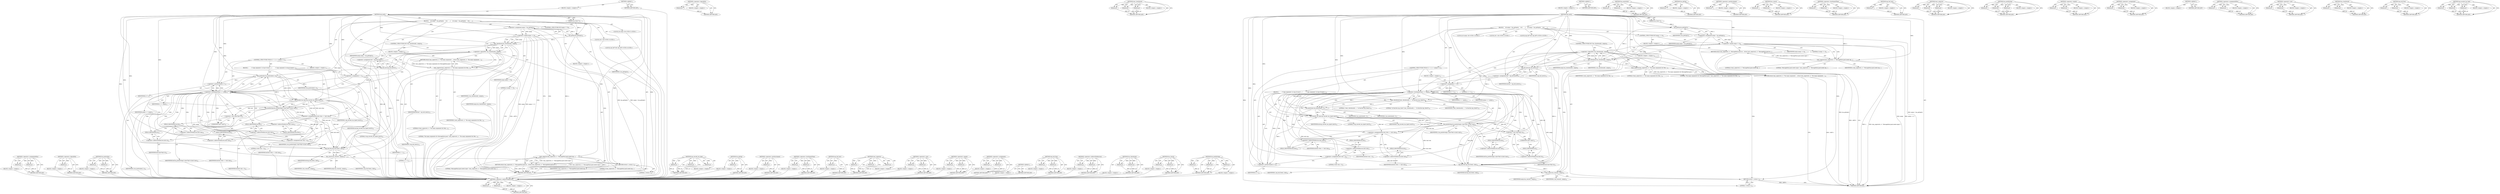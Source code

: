 digraph "mp_encode_lua_type" {
vulnerable_185 [label=<(METHOD,&lt;operator&gt;.assignmentPlus)>];
vulnerable_186 [label=<(PARAM,p1)>];
vulnerable_187 [label=<(PARAM,p2)>];
vulnerable_188 [label=<(BLOCK,&lt;empty&gt;,&lt;empty&gt;)>];
vulnerable_189 [label=<(METHOD_RETURN,ANY)>];
vulnerable_136 [label=<(METHOD,&lt;operator&gt;.logicalNot)>];
vulnerable_137 [label=<(PARAM,p1)>];
vulnerable_138 [label=<(BLOCK,&lt;empty&gt;,&lt;empty&gt;)>];
vulnerable_139 [label=<(METHOD_RETURN,ANY)>];
vulnerable_158 [label=<(METHOD,lua_pushvalue)>];
vulnerable_159 [label=<(PARAM,p1)>];
vulnerable_160 [label=<(PARAM,p2)>];
vulnerable_161 [label=<(BLOCK,&lt;empty&gt;,&lt;empty&gt;)>];
vulnerable_162 [label=<(METHOD_RETURN,ANY)>];
vulnerable_6 [label=<(METHOD,&lt;global&gt;)<SUB>1</SUB>>];
vulnerable_7 [label=<(BLOCK,&lt;empty&gt;,&lt;empty&gt;)<SUB>1</SUB>>];
vulnerable_8 [label=<(METHOD,mp_pack)<SUB>1</SUB>>];
vulnerable_9 [label=<(PARAM,lua_State *L)<SUB>1</SUB>>];
vulnerable_10 [label=<(BLOCK,{
    int nargs = lua_gettop(L);
    int i;
   ...,{
    int nargs = lua_gettop(L);
    int i;
   ...)<SUB>1</SUB>>];
vulnerable_11 [label="<(LOCAL,int nargs: int)<SUB>2</SUB>>"];
vulnerable_12 [label=<(&lt;operator&gt;.assignment,nargs = lua_gettop(L))<SUB>2</SUB>>];
vulnerable_13 [label=<(IDENTIFIER,nargs,nargs = lua_gettop(L))<SUB>2</SUB>>];
vulnerable_14 [label=<(lua_gettop,lua_gettop(L))<SUB>2</SUB>>];
vulnerable_15 [label=<(IDENTIFIER,L,lua_gettop(L))<SUB>2</SUB>>];
vulnerable_16 [label="<(LOCAL,int i: int)<SUB>3</SUB>>"];
vulnerable_17 [label="<(LOCAL,mp_buf* buf: mp_buf*)<SUB>4</SUB>>"];
vulnerable_18 [label=<(CONTROL_STRUCTURE,IF,if (nargs == 0))<SUB>6</SUB>>];
vulnerable_19 [label=<(&lt;operator&gt;.equals,nargs == 0)<SUB>6</SUB>>];
vulnerable_20 [label=<(IDENTIFIER,nargs,nargs == 0)<SUB>6</SUB>>];
vulnerable_21 [label=<(LITERAL,0,nargs == 0)<SUB>6</SUB>>];
vulnerable_22 [label=<(BLOCK,&lt;empty&gt;,&lt;empty&gt;)<SUB>7</SUB>>];
vulnerable_23 [label=<(RETURN,return luaL_argerror(L, 0, &quot;MessagePack pack ne...,return luaL_argerror(L, 0, &quot;MessagePack pack ne...)<SUB>7</SUB>>];
vulnerable_24 [label=<(luaL_argerror,luaL_argerror(L, 0, &quot;MessagePack pack needs inp...)<SUB>7</SUB>>];
vulnerable_25 [label=<(IDENTIFIER,L,luaL_argerror(L, 0, &quot;MessagePack pack needs inp...)<SUB>7</SUB>>];
vulnerable_26 [label=<(LITERAL,0,luaL_argerror(L, 0, &quot;MessagePack pack needs inp...)<SUB>7</SUB>>];
vulnerable_27 [label=<(LITERAL,&quot;MessagePack pack needs input.&quot;,luaL_argerror(L, 0, &quot;MessagePack pack needs inp...)<SUB>7</SUB>>];
vulnerable_28 [label=<(CONTROL_STRUCTURE,IF,if (!lua_checkstack(L, nargs)))<SUB>9</SUB>>];
vulnerable_29 [label=<(&lt;operator&gt;.logicalNot,!lua_checkstack(L, nargs))<SUB>9</SUB>>];
vulnerable_30 [label=<(lua_checkstack,lua_checkstack(L, nargs))<SUB>9</SUB>>];
vulnerable_31 [label=<(IDENTIFIER,L,lua_checkstack(L, nargs))<SUB>9</SUB>>];
vulnerable_32 [label=<(IDENTIFIER,nargs,lua_checkstack(L, nargs))<SUB>9</SUB>>];
vulnerable_33 [label=<(BLOCK,&lt;empty&gt;,&lt;empty&gt;)<SUB>10</SUB>>];
vulnerable_34 [label=<(RETURN,return luaL_argerror(L, 0, &quot;Too many arguments ...,return luaL_argerror(L, 0, &quot;Too many arguments ...)<SUB>10</SUB>>];
vulnerable_35 [label=<(luaL_argerror,luaL_argerror(L, 0, &quot;Too many arguments for Mes...)<SUB>10</SUB>>];
vulnerable_36 [label=<(IDENTIFIER,L,luaL_argerror(L, 0, &quot;Too many arguments for Mes...)<SUB>10</SUB>>];
vulnerable_37 [label=<(LITERAL,0,luaL_argerror(L, 0, &quot;Too many arguments for Mes...)<SUB>10</SUB>>];
vulnerable_38 [label=<(LITERAL,&quot;Too many arguments for MessagePack pack.&quot;,luaL_argerror(L, 0, &quot;Too many arguments for Mes...)<SUB>10</SUB>>];
vulnerable_39 [label=<(&lt;operator&gt;.assignment,buf = mp_buf_new(L))<SUB>12</SUB>>];
vulnerable_40 [label=<(IDENTIFIER,buf,buf = mp_buf_new(L))<SUB>12</SUB>>];
vulnerable_41 [label=<(mp_buf_new,mp_buf_new(L))<SUB>12</SUB>>];
vulnerable_42 [label=<(IDENTIFIER,L,mp_buf_new(L))<SUB>12</SUB>>];
vulnerable_43 [label=<(CONTROL_STRUCTURE,FOR,for (i = 1;i &lt;= nargs;i++))<SUB>13</SUB>>];
vulnerable_44 [label=<(BLOCK,&lt;empty&gt;,&lt;empty&gt;)<SUB>13</SUB>>];
vulnerable_45 [label=<(&lt;operator&gt;.assignment,i = 1)<SUB>13</SUB>>];
vulnerable_46 [label=<(IDENTIFIER,i,i = 1)<SUB>13</SUB>>];
vulnerable_47 [label=<(LITERAL,1,i = 1)<SUB>13</SUB>>];
vulnerable_48 [label=<(&lt;operator&gt;.lessEqualsThan,i &lt;= nargs)<SUB>13</SUB>>];
vulnerable_49 [label=<(IDENTIFIER,i,i &lt;= nargs)<SUB>13</SUB>>];
vulnerable_50 [label=<(IDENTIFIER,nargs,i &lt;= nargs)<SUB>13</SUB>>];
vulnerable_51 [label=<(&lt;operator&gt;.postIncrement,i++)<SUB>13</SUB>>];
vulnerable_52 [label=<(IDENTIFIER,i,i++)<SUB>13</SUB>>];
vulnerable_53 [label=<(BLOCK,{
         /* Copy argument i to top of stack f...,{
         /* Copy argument i to top of stack f...)<SUB>13</SUB>>];
vulnerable_54 [label=<(lua_pushvalue,lua_pushvalue(L, i))<SUB>16</SUB>>];
vulnerable_55 [label=<(IDENTIFIER,L,lua_pushvalue(L, i))<SUB>16</SUB>>];
vulnerable_56 [label=<(IDENTIFIER,i,lua_pushvalue(L, i))<SUB>16</SUB>>];
vulnerable_57 [label=<(mp_encode_lua_type,mp_encode_lua_type(L,buf,0))<SUB>18</SUB>>];
vulnerable_58 [label=<(IDENTIFIER,L,mp_encode_lua_type(L,buf,0))<SUB>18</SUB>>];
vulnerable_59 [label=<(IDENTIFIER,buf,mp_encode_lua_type(L,buf,0))<SUB>18</SUB>>];
vulnerable_60 [label=<(LITERAL,0,mp_encode_lua_type(L,buf,0))<SUB>18</SUB>>];
vulnerable_61 [label=<(lua_pushlstring,lua_pushlstring(L,(char*)buf-&gt;b,buf-&gt;len))<SUB>20</SUB>>];
vulnerable_62 [label=<(IDENTIFIER,L,lua_pushlstring(L,(char*)buf-&gt;b,buf-&gt;len))<SUB>20</SUB>>];
vulnerable_63 [label=<(&lt;operator&gt;.cast,(char*)buf-&gt;b)<SUB>20</SUB>>];
vulnerable_64 [label=<(UNKNOWN,char*,char*)<SUB>20</SUB>>];
vulnerable_65 [label=<(&lt;operator&gt;.indirectFieldAccess,buf-&gt;b)<SUB>20</SUB>>];
vulnerable_66 [label=<(IDENTIFIER,buf,(char*)buf-&gt;b)<SUB>20</SUB>>];
vulnerable_67 [label=<(FIELD_IDENTIFIER,b,b)<SUB>20</SUB>>];
vulnerable_68 [label=<(&lt;operator&gt;.indirectFieldAccess,buf-&gt;len)<SUB>20</SUB>>];
vulnerable_69 [label=<(IDENTIFIER,buf,lua_pushlstring(L,(char*)buf-&gt;b,buf-&gt;len))<SUB>20</SUB>>];
vulnerable_70 [label=<(FIELD_IDENTIFIER,len,len)<SUB>20</SUB>>];
vulnerable_71 [label=<(&lt;operator&gt;.assignmentPlus,buf-&gt;free += buf-&gt;len)<SUB>25</SUB>>];
vulnerable_72 [label=<(&lt;operator&gt;.indirectFieldAccess,buf-&gt;free)<SUB>25</SUB>>];
vulnerable_73 [label=<(IDENTIFIER,buf,buf-&gt;free += buf-&gt;len)<SUB>25</SUB>>];
vulnerable_74 [label=<(FIELD_IDENTIFIER,free,free)<SUB>25</SUB>>];
vulnerable_75 [label=<(&lt;operator&gt;.indirectFieldAccess,buf-&gt;len)<SUB>25</SUB>>];
vulnerable_76 [label=<(IDENTIFIER,buf,buf-&gt;free += buf-&gt;len)<SUB>25</SUB>>];
vulnerable_77 [label=<(FIELD_IDENTIFIER,len,len)<SUB>25</SUB>>];
vulnerable_78 [label=<(&lt;operator&gt;.assignment,buf-&gt;len = 0)<SUB>26</SUB>>];
vulnerable_79 [label=<(&lt;operator&gt;.indirectFieldAccess,buf-&gt;len)<SUB>26</SUB>>];
vulnerable_80 [label=<(IDENTIFIER,buf,buf-&gt;len = 0)<SUB>26</SUB>>];
vulnerable_81 [label=<(FIELD_IDENTIFIER,len,len)<SUB>26</SUB>>];
vulnerable_82 [label=<(LITERAL,0,buf-&gt;len = 0)<SUB>26</SUB>>];
vulnerable_83 [label=<(mp_buf_free,mp_buf_free(L, buf))<SUB>28</SUB>>];
vulnerable_84 [label=<(IDENTIFIER,L,mp_buf_free(L, buf))<SUB>28</SUB>>];
vulnerable_85 [label=<(IDENTIFIER,buf,mp_buf_free(L, buf))<SUB>28</SUB>>];
vulnerable_86 [label=<(lua_concat,lua_concat(L, nargs))<SUB>31</SUB>>];
vulnerable_87 [label=<(IDENTIFIER,L,lua_concat(L, nargs))<SUB>31</SUB>>];
vulnerable_88 [label=<(IDENTIFIER,nargs,lua_concat(L, nargs))<SUB>31</SUB>>];
vulnerable_89 [label=<(RETURN,return 1;,return 1;)<SUB>32</SUB>>];
vulnerable_90 [label=<(LITERAL,1,return 1;)<SUB>32</SUB>>];
vulnerable_91 [label=<(METHOD_RETURN,int)<SUB>1</SUB>>];
vulnerable_93 [label=<(METHOD_RETURN,ANY)<SUB>1</SUB>>];
vulnerable_163 [label=<(METHOD,mp_encode_lua_type)>];
vulnerable_164 [label=<(PARAM,p1)>];
vulnerable_165 [label=<(PARAM,p2)>];
vulnerable_166 [label=<(PARAM,p3)>];
vulnerable_167 [label=<(BLOCK,&lt;empty&gt;,&lt;empty&gt;)>];
vulnerable_168 [label=<(METHOD_RETURN,ANY)>];
vulnerable_121 [label=<(METHOD,lua_gettop)>];
vulnerable_122 [label=<(PARAM,p1)>];
vulnerable_123 [label=<(BLOCK,&lt;empty&gt;,&lt;empty&gt;)>];
vulnerable_124 [label=<(METHOD_RETURN,ANY)>];
vulnerable_154 [label=<(METHOD,&lt;operator&gt;.postIncrement)>];
vulnerable_155 [label=<(PARAM,p1)>];
vulnerable_156 [label=<(BLOCK,&lt;empty&gt;,&lt;empty&gt;)>];
vulnerable_157 [label=<(METHOD_RETURN,ANY)>];
vulnerable_149 [label=<(METHOD,&lt;operator&gt;.lessEqualsThan)>];
vulnerable_150 [label=<(PARAM,p1)>];
vulnerable_151 [label=<(PARAM,p2)>];
vulnerable_152 [label=<(BLOCK,&lt;empty&gt;,&lt;empty&gt;)>];
vulnerable_153 [label=<(METHOD_RETURN,ANY)>];
vulnerable_145 [label=<(METHOD,mp_buf_new)>];
vulnerable_146 [label=<(PARAM,p1)>];
vulnerable_147 [label=<(BLOCK,&lt;empty&gt;,&lt;empty&gt;)>];
vulnerable_148 [label=<(METHOD_RETURN,ANY)>];
vulnerable_130 [label=<(METHOD,luaL_argerror)>];
vulnerable_131 [label=<(PARAM,p1)>];
vulnerable_132 [label=<(PARAM,p2)>];
vulnerable_133 [label=<(PARAM,p3)>];
vulnerable_134 [label=<(BLOCK,&lt;empty&gt;,&lt;empty&gt;)>];
vulnerable_135 [label=<(METHOD_RETURN,ANY)>];
vulnerable_175 [label=<(METHOD,&lt;operator&gt;.cast)>];
vulnerable_176 [label=<(PARAM,p1)>];
vulnerable_177 [label=<(PARAM,p2)>];
vulnerable_178 [label=<(BLOCK,&lt;empty&gt;,&lt;empty&gt;)>];
vulnerable_179 [label=<(METHOD_RETURN,ANY)>];
vulnerable_125 [label=<(METHOD,&lt;operator&gt;.equals)>];
vulnerable_126 [label=<(PARAM,p1)>];
vulnerable_127 [label=<(PARAM,p2)>];
vulnerable_128 [label=<(BLOCK,&lt;empty&gt;,&lt;empty&gt;)>];
vulnerable_129 [label=<(METHOD_RETURN,ANY)>];
vulnerable_116 [label=<(METHOD,&lt;operator&gt;.assignment)>];
vulnerable_117 [label=<(PARAM,p1)>];
vulnerable_118 [label=<(PARAM,p2)>];
vulnerable_119 [label=<(BLOCK,&lt;empty&gt;,&lt;empty&gt;)>];
vulnerable_120 [label=<(METHOD_RETURN,ANY)>];
vulnerable_110 [label=<(METHOD,&lt;global&gt;)<SUB>1</SUB>>];
vulnerable_111 [label=<(BLOCK,&lt;empty&gt;,&lt;empty&gt;)>];
vulnerable_112 [label=<(METHOD_RETURN,ANY)>];
vulnerable_190 [label=<(METHOD,mp_buf_free)>];
vulnerable_191 [label=<(PARAM,p1)>];
vulnerable_192 [label=<(PARAM,p2)>];
vulnerable_193 [label=<(BLOCK,&lt;empty&gt;,&lt;empty&gt;)>];
vulnerable_194 [label=<(METHOD_RETURN,ANY)>];
vulnerable_180 [label=<(METHOD,&lt;operator&gt;.indirectFieldAccess)>];
vulnerable_181 [label=<(PARAM,p1)>];
vulnerable_182 [label=<(PARAM,p2)>];
vulnerable_183 [label=<(BLOCK,&lt;empty&gt;,&lt;empty&gt;)>];
vulnerable_184 [label=<(METHOD_RETURN,ANY)>];
vulnerable_140 [label=<(METHOD,lua_checkstack)>];
vulnerable_141 [label=<(PARAM,p1)>];
vulnerable_142 [label=<(PARAM,p2)>];
vulnerable_143 [label=<(BLOCK,&lt;empty&gt;,&lt;empty&gt;)>];
vulnerable_144 [label=<(METHOD_RETURN,ANY)>];
vulnerable_195 [label=<(METHOD,lua_concat)>];
vulnerable_196 [label=<(PARAM,p1)>];
vulnerable_197 [label=<(PARAM,p2)>];
vulnerable_198 [label=<(BLOCK,&lt;empty&gt;,&lt;empty&gt;)>];
vulnerable_199 [label=<(METHOD_RETURN,ANY)>];
vulnerable_169 [label=<(METHOD,lua_pushlstring)>];
vulnerable_170 [label=<(PARAM,p1)>];
vulnerable_171 [label=<(PARAM,p2)>];
vulnerable_172 [label=<(PARAM,p3)>];
vulnerable_173 [label=<(BLOCK,&lt;empty&gt;,&lt;empty&gt;)>];
vulnerable_174 [label=<(METHOD_RETURN,ANY)>];
fixed_192 [label=<(METHOD,&lt;operator&gt;.indirectFieldAccess)>];
fixed_193 [label=<(PARAM,p1)>];
fixed_194 [label=<(PARAM,p2)>];
fixed_195 [label=<(BLOCK,&lt;empty&gt;,&lt;empty&gt;)>];
fixed_196 [label=<(METHOD_RETURN,ANY)>];
fixed_142 [label=<(METHOD,&lt;operator&gt;.logicalNot)>];
fixed_143 [label=<(PARAM,p1)>];
fixed_144 [label=<(BLOCK,&lt;empty&gt;,&lt;empty&gt;)>];
fixed_145 [label=<(METHOD_RETURN,ANY)>];
fixed_164 [label=<(METHOD,luaL_checkstack)>];
fixed_165 [label=<(PARAM,p1)>];
fixed_166 [label=<(PARAM,p2)>];
fixed_167 [label=<(PARAM,p3)>];
fixed_168 [label=<(BLOCK,&lt;empty&gt;,&lt;empty&gt;)>];
fixed_169 [label=<(METHOD_RETURN,ANY)>];
fixed_6 [label=<(METHOD,&lt;global&gt;)<SUB>1</SUB>>];
fixed_7 [label=<(BLOCK,&lt;empty&gt;,&lt;empty&gt;)<SUB>1</SUB>>];
fixed_8 [label=<(METHOD,mp_pack)<SUB>1</SUB>>];
fixed_9 [label=<(PARAM,lua_State *L)<SUB>1</SUB>>];
fixed_10 [label=<(BLOCK,{
    int nargs = lua_gettop(L);
    int i;
   ...,{
    int nargs = lua_gettop(L);
    int i;
   ...)<SUB>1</SUB>>];
fixed_11 [label="<(LOCAL,int nargs: int)<SUB>2</SUB>>"];
fixed_12 [label=<(&lt;operator&gt;.assignment,nargs = lua_gettop(L))<SUB>2</SUB>>];
fixed_13 [label=<(IDENTIFIER,nargs,nargs = lua_gettop(L))<SUB>2</SUB>>];
fixed_14 [label=<(lua_gettop,lua_gettop(L))<SUB>2</SUB>>];
fixed_15 [label=<(IDENTIFIER,L,lua_gettop(L))<SUB>2</SUB>>];
fixed_16 [label="<(LOCAL,int i: int)<SUB>3</SUB>>"];
fixed_17 [label="<(LOCAL,mp_buf* buf: mp_buf*)<SUB>4</SUB>>"];
fixed_18 [label=<(CONTROL_STRUCTURE,IF,if (nargs == 0))<SUB>6</SUB>>];
fixed_19 [label=<(&lt;operator&gt;.equals,nargs == 0)<SUB>6</SUB>>];
fixed_20 [label=<(IDENTIFIER,nargs,nargs == 0)<SUB>6</SUB>>];
fixed_21 [label=<(LITERAL,0,nargs == 0)<SUB>6</SUB>>];
fixed_22 [label=<(BLOCK,&lt;empty&gt;,&lt;empty&gt;)<SUB>7</SUB>>];
fixed_23 [label=<(RETURN,return luaL_argerror(L, 0, &quot;MessagePack pack ne...,return luaL_argerror(L, 0, &quot;MessagePack pack ne...)<SUB>7</SUB>>];
fixed_24 [label=<(luaL_argerror,luaL_argerror(L, 0, &quot;MessagePack pack needs inp...)<SUB>7</SUB>>];
fixed_25 [label=<(IDENTIFIER,L,luaL_argerror(L, 0, &quot;MessagePack pack needs inp...)<SUB>7</SUB>>];
fixed_26 [label=<(LITERAL,0,luaL_argerror(L, 0, &quot;MessagePack pack needs inp...)<SUB>7</SUB>>];
fixed_27 [label=<(LITERAL,&quot;MessagePack pack needs input.&quot;,luaL_argerror(L, 0, &quot;MessagePack pack needs inp...)<SUB>7</SUB>>];
fixed_28 [label=<(CONTROL_STRUCTURE,IF,if (!lua_checkstack(L, nargs)))<SUB>9</SUB>>];
fixed_29 [label=<(&lt;operator&gt;.logicalNot,!lua_checkstack(L, nargs))<SUB>9</SUB>>];
fixed_30 [label=<(lua_checkstack,lua_checkstack(L, nargs))<SUB>9</SUB>>];
fixed_31 [label=<(IDENTIFIER,L,lua_checkstack(L, nargs))<SUB>9</SUB>>];
fixed_32 [label=<(IDENTIFIER,nargs,lua_checkstack(L, nargs))<SUB>9</SUB>>];
fixed_33 [label=<(BLOCK,&lt;empty&gt;,&lt;empty&gt;)<SUB>10</SUB>>];
fixed_34 [label=<(RETURN,return luaL_argerror(L, 0, &quot;Too many arguments ...,return luaL_argerror(L, 0, &quot;Too many arguments ...)<SUB>10</SUB>>];
fixed_35 [label=<(luaL_argerror,luaL_argerror(L, 0, &quot;Too many arguments for Mes...)<SUB>10</SUB>>];
fixed_36 [label=<(IDENTIFIER,L,luaL_argerror(L, 0, &quot;Too many arguments for Mes...)<SUB>10</SUB>>];
fixed_37 [label=<(LITERAL,0,luaL_argerror(L, 0, &quot;Too many arguments for Mes...)<SUB>10</SUB>>];
fixed_38 [label=<(LITERAL,&quot;Too many arguments for MessagePack pack.&quot;,luaL_argerror(L, 0, &quot;Too many arguments for Mes...)<SUB>10</SUB>>];
fixed_39 [label=<(&lt;operator&gt;.assignment,buf = mp_buf_new(L))<SUB>12</SUB>>];
fixed_40 [label=<(IDENTIFIER,buf,buf = mp_buf_new(L))<SUB>12</SUB>>];
fixed_41 [label=<(mp_buf_new,mp_buf_new(L))<SUB>12</SUB>>];
fixed_42 [label=<(IDENTIFIER,L,mp_buf_new(L))<SUB>12</SUB>>];
fixed_43 [label=<(CONTROL_STRUCTURE,FOR,for (i = 1;i &lt;= nargs;i++))<SUB>13</SUB>>];
fixed_44 [label=<(BLOCK,&lt;empty&gt;,&lt;empty&gt;)<SUB>13</SUB>>];
fixed_45 [label=<(&lt;operator&gt;.assignment,i = 1)<SUB>13</SUB>>];
fixed_46 [label=<(IDENTIFIER,i,i = 1)<SUB>13</SUB>>];
fixed_47 [label=<(LITERAL,1,i = 1)<SUB>13</SUB>>];
fixed_48 [label=<(&lt;operator&gt;.lessEqualsThan,i &lt;= nargs)<SUB>13</SUB>>];
fixed_49 [label=<(IDENTIFIER,i,i &lt;= nargs)<SUB>13</SUB>>];
fixed_50 [label=<(IDENTIFIER,nargs,i &lt;= nargs)<SUB>13</SUB>>];
fixed_51 [label=<(&lt;operator&gt;.postIncrement,i++)<SUB>13</SUB>>];
fixed_52 [label=<(IDENTIFIER,i,i++)<SUB>13</SUB>>];
fixed_53 [label=<(BLOCK,{
         /* Copy argument i to top of stack f...,{
         /* Copy argument i to top of stack f...)<SUB>13</SUB>>];
fixed_54 [label=<(luaL_checkstack,luaL_checkstack(L, 1, &quot;in function mp_check&quot;))<SUB>16</SUB>>];
fixed_55 [label=<(IDENTIFIER,L,luaL_checkstack(L, 1, &quot;in function mp_check&quot;))<SUB>16</SUB>>];
fixed_56 [label=<(LITERAL,1,luaL_checkstack(L, 1, &quot;in function mp_check&quot;))<SUB>16</SUB>>];
fixed_57 [label=<(LITERAL,&quot;in function mp_check&quot;,luaL_checkstack(L, 1, &quot;in function mp_check&quot;))<SUB>16</SUB>>];
fixed_58 [label=<(lua_pushvalue,lua_pushvalue(L, i))<SUB>17</SUB>>];
fixed_59 [label=<(IDENTIFIER,L,lua_pushvalue(L, i))<SUB>17</SUB>>];
fixed_60 [label=<(IDENTIFIER,i,lua_pushvalue(L, i))<SUB>17</SUB>>];
fixed_61 [label=<(mp_encode_lua_type,mp_encode_lua_type(L,buf,0))<SUB>19</SUB>>];
fixed_62 [label=<(IDENTIFIER,L,mp_encode_lua_type(L,buf,0))<SUB>19</SUB>>];
fixed_63 [label=<(IDENTIFIER,buf,mp_encode_lua_type(L,buf,0))<SUB>19</SUB>>];
fixed_64 [label=<(LITERAL,0,mp_encode_lua_type(L,buf,0))<SUB>19</SUB>>];
fixed_65 [label=<(lua_pushlstring,lua_pushlstring(L,(char*)buf-&gt;b,buf-&gt;len))<SUB>21</SUB>>];
fixed_66 [label=<(IDENTIFIER,L,lua_pushlstring(L,(char*)buf-&gt;b,buf-&gt;len))<SUB>21</SUB>>];
fixed_67 [label=<(&lt;operator&gt;.cast,(char*)buf-&gt;b)<SUB>21</SUB>>];
fixed_68 [label=<(UNKNOWN,char*,char*)<SUB>21</SUB>>];
fixed_69 [label=<(&lt;operator&gt;.indirectFieldAccess,buf-&gt;b)<SUB>21</SUB>>];
fixed_70 [label=<(IDENTIFIER,buf,(char*)buf-&gt;b)<SUB>21</SUB>>];
fixed_71 [label=<(FIELD_IDENTIFIER,b,b)<SUB>21</SUB>>];
fixed_72 [label=<(&lt;operator&gt;.indirectFieldAccess,buf-&gt;len)<SUB>21</SUB>>];
fixed_73 [label=<(IDENTIFIER,buf,lua_pushlstring(L,(char*)buf-&gt;b,buf-&gt;len))<SUB>21</SUB>>];
fixed_74 [label=<(FIELD_IDENTIFIER,len,len)<SUB>21</SUB>>];
fixed_75 [label=<(&lt;operator&gt;.assignmentPlus,buf-&gt;free += buf-&gt;len)<SUB>26</SUB>>];
fixed_76 [label=<(&lt;operator&gt;.indirectFieldAccess,buf-&gt;free)<SUB>26</SUB>>];
fixed_77 [label=<(IDENTIFIER,buf,buf-&gt;free += buf-&gt;len)<SUB>26</SUB>>];
fixed_78 [label=<(FIELD_IDENTIFIER,free,free)<SUB>26</SUB>>];
fixed_79 [label=<(&lt;operator&gt;.indirectFieldAccess,buf-&gt;len)<SUB>26</SUB>>];
fixed_80 [label=<(IDENTIFIER,buf,buf-&gt;free += buf-&gt;len)<SUB>26</SUB>>];
fixed_81 [label=<(FIELD_IDENTIFIER,len,len)<SUB>26</SUB>>];
fixed_82 [label=<(&lt;operator&gt;.assignment,buf-&gt;len = 0)<SUB>27</SUB>>];
fixed_83 [label=<(&lt;operator&gt;.indirectFieldAccess,buf-&gt;len)<SUB>27</SUB>>];
fixed_84 [label=<(IDENTIFIER,buf,buf-&gt;len = 0)<SUB>27</SUB>>];
fixed_85 [label=<(FIELD_IDENTIFIER,len,len)<SUB>27</SUB>>];
fixed_86 [label=<(LITERAL,0,buf-&gt;len = 0)<SUB>27</SUB>>];
fixed_87 [label=<(mp_buf_free,mp_buf_free(L, buf))<SUB>29</SUB>>];
fixed_88 [label=<(IDENTIFIER,L,mp_buf_free(L, buf))<SUB>29</SUB>>];
fixed_89 [label=<(IDENTIFIER,buf,mp_buf_free(L, buf))<SUB>29</SUB>>];
fixed_90 [label=<(lua_concat,lua_concat(L, nargs))<SUB>32</SUB>>];
fixed_91 [label=<(IDENTIFIER,L,lua_concat(L, nargs))<SUB>32</SUB>>];
fixed_92 [label=<(IDENTIFIER,nargs,lua_concat(L, nargs))<SUB>32</SUB>>];
fixed_93 [label=<(RETURN,return 1;,return 1;)<SUB>33</SUB>>];
fixed_94 [label=<(LITERAL,1,return 1;)<SUB>33</SUB>>];
fixed_95 [label=<(METHOD_RETURN,int)<SUB>1</SUB>>];
fixed_97 [label=<(METHOD_RETURN,ANY)<SUB>1</SUB>>];
fixed_170 [label=<(METHOD,lua_pushvalue)>];
fixed_171 [label=<(PARAM,p1)>];
fixed_172 [label=<(PARAM,p2)>];
fixed_173 [label=<(BLOCK,&lt;empty&gt;,&lt;empty&gt;)>];
fixed_174 [label=<(METHOD_RETURN,ANY)>];
fixed_127 [label=<(METHOD,lua_gettop)>];
fixed_128 [label=<(PARAM,p1)>];
fixed_129 [label=<(BLOCK,&lt;empty&gt;,&lt;empty&gt;)>];
fixed_130 [label=<(METHOD_RETURN,ANY)>];
fixed_160 [label=<(METHOD,&lt;operator&gt;.postIncrement)>];
fixed_161 [label=<(PARAM,p1)>];
fixed_162 [label=<(BLOCK,&lt;empty&gt;,&lt;empty&gt;)>];
fixed_163 [label=<(METHOD_RETURN,ANY)>];
fixed_207 [label=<(METHOD,lua_concat)>];
fixed_208 [label=<(PARAM,p1)>];
fixed_209 [label=<(PARAM,p2)>];
fixed_210 [label=<(BLOCK,&lt;empty&gt;,&lt;empty&gt;)>];
fixed_211 [label=<(METHOD_RETURN,ANY)>];
fixed_155 [label=<(METHOD,&lt;operator&gt;.lessEqualsThan)>];
fixed_156 [label=<(PARAM,p1)>];
fixed_157 [label=<(PARAM,p2)>];
fixed_158 [label=<(BLOCK,&lt;empty&gt;,&lt;empty&gt;)>];
fixed_159 [label=<(METHOD_RETURN,ANY)>];
fixed_151 [label=<(METHOD,mp_buf_new)>];
fixed_152 [label=<(PARAM,p1)>];
fixed_153 [label=<(BLOCK,&lt;empty&gt;,&lt;empty&gt;)>];
fixed_154 [label=<(METHOD_RETURN,ANY)>];
fixed_136 [label=<(METHOD,luaL_argerror)>];
fixed_137 [label=<(PARAM,p1)>];
fixed_138 [label=<(PARAM,p2)>];
fixed_139 [label=<(PARAM,p3)>];
fixed_140 [label=<(BLOCK,&lt;empty&gt;,&lt;empty&gt;)>];
fixed_141 [label=<(METHOD_RETURN,ANY)>];
fixed_181 [label=<(METHOD,lua_pushlstring)>];
fixed_182 [label=<(PARAM,p1)>];
fixed_183 [label=<(PARAM,p2)>];
fixed_184 [label=<(PARAM,p3)>];
fixed_185 [label=<(BLOCK,&lt;empty&gt;,&lt;empty&gt;)>];
fixed_186 [label=<(METHOD_RETURN,ANY)>];
fixed_131 [label=<(METHOD,&lt;operator&gt;.equals)>];
fixed_132 [label=<(PARAM,p1)>];
fixed_133 [label=<(PARAM,p2)>];
fixed_134 [label=<(BLOCK,&lt;empty&gt;,&lt;empty&gt;)>];
fixed_135 [label=<(METHOD_RETURN,ANY)>];
fixed_122 [label=<(METHOD,&lt;operator&gt;.assignment)>];
fixed_123 [label=<(PARAM,p1)>];
fixed_124 [label=<(PARAM,p2)>];
fixed_125 [label=<(BLOCK,&lt;empty&gt;,&lt;empty&gt;)>];
fixed_126 [label=<(METHOD_RETURN,ANY)>];
fixed_116 [label=<(METHOD,&lt;global&gt;)<SUB>1</SUB>>];
fixed_117 [label=<(BLOCK,&lt;empty&gt;,&lt;empty&gt;)>];
fixed_118 [label=<(METHOD_RETURN,ANY)>];
fixed_197 [label=<(METHOD,&lt;operator&gt;.assignmentPlus)>];
fixed_198 [label=<(PARAM,p1)>];
fixed_199 [label=<(PARAM,p2)>];
fixed_200 [label=<(BLOCK,&lt;empty&gt;,&lt;empty&gt;)>];
fixed_201 [label=<(METHOD_RETURN,ANY)>];
fixed_187 [label=<(METHOD,&lt;operator&gt;.cast)>];
fixed_188 [label=<(PARAM,p1)>];
fixed_189 [label=<(PARAM,p2)>];
fixed_190 [label=<(BLOCK,&lt;empty&gt;,&lt;empty&gt;)>];
fixed_191 [label=<(METHOD_RETURN,ANY)>];
fixed_146 [label=<(METHOD,lua_checkstack)>];
fixed_147 [label=<(PARAM,p1)>];
fixed_148 [label=<(PARAM,p2)>];
fixed_149 [label=<(BLOCK,&lt;empty&gt;,&lt;empty&gt;)>];
fixed_150 [label=<(METHOD_RETURN,ANY)>];
fixed_202 [label=<(METHOD,mp_buf_free)>];
fixed_203 [label=<(PARAM,p1)>];
fixed_204 [label=<(PARAM,p2)>];
fixed_205 [label=<(BLOCK,&lt;empty&gt;,&lt;empty&gt;)>];
fixed_206 [label=<(METHOD_RETURN,ANY)>];
fixed_175 [label=<(METHOD,mp_encode_lua_type)>];
fixed_176 [label=<(PARAM,p1)>];
fixed_177 [label=<(PARAM,p2)>];
fixed_178 [label=<(PARAM,p3)>];
fixed_179 [label=<(BLOCK,&lt;empty&gt;,&lt;empty&gt;)>];
fixed_180 [label=<(METHOD_RETURN,ANY)>];
vulnerable_185 -> vulnerable_186  [key=0, label="AST: "];
vulnerable_185 -> vulnerable_186  [key=1, label="DDG: "];
vulnerable_185 -> vulnerable_188  [key=0, label="AST: "];
vulnerable_185 -> vulnerable_187  [key=0, label="AST: "];
vulnerable_185 -> vulnerable_187  [key=1, label="DDG: "];
vulnerable_185 -> vulnerable_189  [key=0, label="AST: "];
vulnerable_185 -> vulnerable_189  [key=1, label="CFG: "];
vulnerable_186 -> vulnerable_189  [key=0, label="DDG: p1"];
vulnerable_187 -> vulnerable_189  [key=0, label="DDG: p2"];
vulnerable_188 -> fixed_192  [key=0];
vulnerable_189 -> fixed_192  [key=0];
vulnerable_136 -> vulnerable_137  [key=0, label="AST: "];
vulnerable_136 -> vulnerable_137  [key=1, label="DDG: "];
vulnerable_136 -> vulnerable_138  [key=0, label="AST: "];
vulnerable_136 -> vulnerable_139  [key=0, label="AST: "];
vulnerable_136 -> vulnerable_139  [key=1, label="CFG: "];
vulnerable_137 -> vulnerable_139  [key=0, label="DDG: p1"];
vulnerable_138 -> fixed_192  [key=0];
vulnerable_139 -> fixed_192  [key=0];
vulnerable_158 -> vulnerable_159  [key=0, label="AST: "];
vulnerable_158 -> vulnerable_159  [key=1, label="DDG: "];
vulnerable_158 -> vulnerable_161  [key=0, label="AST: "];
vulnerable_158 -> vulnerable_160  [key=0, label="AST: "];
vulnerable_158 -> vulnerable_160  [key=1, label="DDG: "];
vulnerable_158 -> vulnerable_162  [key=0, label="AST: "];
vulnerable_158 -> vulnerable_162  [key=1, label="CFG: "];
vulnerable_159 -> vulnerable_162  [key=0, label="DDG: p1"];
vulnerable_160 -> vulnerable_162  [key=0, label="DDG: p2"];
vulnerable_161 -> fixed_192  [key=0];
vulnerable_162 -> fixed_192  [key=0];
vulnerable_6 -> vulnerable_7  [key=0, label="AST: "];
vulnerable_6 -> vulnerable_93  [key=0, label="AST: "];
vulnerable_6 -> vulnerable_93  [key=1, label="CFG: "];
vulnerable_7 -> vulnerable_8  [key=0, label="AST: "];
vulnerable_8 -> vulnerable_9  [key=0, label="AST: "];
vulnerable_8 -> vulnerable_9  [key=1, label="DDG: "];
vulnerable_8 -> vulnerable_10  [key=0, label="AST: "];
vulnerable_8 -> vulnerable_91  [key=0, label="AST: "];
vulnerable_8 -> vulnerable_14  [key=0, label="CFG: "];
vulnerable_8 -> vulnerable_14  [key=1, label="DDG: "];
vulnerable_8 -> vulnerable_89  [key=0, label="DDG: "];
vulnerable_8 -> vulnerable_83  [key=0, label="DDG: "];
vulnerable_8 -> vulnerable_86  [key=0, label="DDG: "];
vulnerable_8 -> vulnerable_90  [key=0, label="DDG: "];
vulnerable_8 -> vulnerable_19  [key=0, label="DDG: "];
vulnerable_8 -> vulnerable_41  [key=0, label="DDG: "];
vulnerable_8 -> vulnerable_45  [key=0, label="DDG: "];
vulnerable_8 -> vulnerable_48  [key=0, label="DDG: "];
vulnerable_8 -> vulnerable_51  [key=0, label="DDG: "];
vulnerable_8 -> vulnerable_78  [key=0, label="DDG: "];
vulnerable_8 -> vulnerable_30  [key=0, label="DDG: "];
vulnerable_8 -> vulnerable_54  [key=0, label="DDG: "];
vulnerable_8 -> vulnerable_57  [key=0, label="DDG: "];
vulnerable_8 -> vulnerable_61  [key=0, label="DDG: "];
vulnerable_8 -> vulnerable_24  [key=0, label="DDG: "];
vulnerable_8 -> vulnerable_35  [key=0, label="DDG: "];
vulnerable_9 -> vulnerable_14  [key=0, label="DDG: L"];
vulnerable_10 -> vulnerable_11  [key=0, label="AST: "];
vulnerable_10 -> vulnerable_12  [key=0, label="AST: "];
vulnerable_10 -> vulnerable_16  [key=0, label="AST: "];
vulnerable_10 -> vulnerable_17  [key=0, label="AST: "];
vulnerable_10 -> vulnerable_18  [key=0, label="AST: "];
vulnerable_10 -> vulnerable_28  [key=0, label="AST: "];
vulnerable_10 -> vulnerable_39  [key=0, label="AST: "];
vulnerable_10 -> vulnerable_43  [key=0, label="AST: "];
vulnerable_10 -> vulnerable_83  [key=0, label="AST: "];
vulnerable_10 -> vulnerable_86  [key=0, label="AST: "];
vulnerable_10 -> vulnerable_89  [key=0, label="AST: "];
vulnerable_11 -> fixed_192  [key=0];
vulnerable_12 -> vulnerable_13  [key=0, label="AST: "];
vulnerable_12 -> vulnerable_14  [key=0, label="AST: "];
vulnerable_12 -> vulnerable_19  [key=0, label="CFG: "];
vulnerable_12 -> vulnerable_19  [key=1, label="DDG: nargs"];
vulnerable_12 -> vulnerable_91  [key=0, label="DDG: lua_gettop(L)"];
vulnerable_12 -> vulnerable_91  [key=1, label="DDG: nargs = lua_gettop(L)"];
vulnerable_13 -> fixed_192  [key=0];
vulnerable_14 -> vulnerable_15  [key=0, label="AST: "];
vulnerable_14 -> vulnerable_12  [key=0, label="CFG: "];
vulnerable_14 -> vulnerable_12  [key=1, label="DDG: L"];
vulnerable_14 -> vulnerable_30  [key=0, label="DDG: L"];
vulnerable_14 -> vulnerable_24  [key=0, label="DDG: L"];
vulnerable_15 -> fixed_192  [key=0];
vulnerable_16 -> fixed_192  [key=0];
vulnerable_17 -> fixed_192  [key=0];
vulnerable_18 -> vulnerable_19  [key=0, label="AST: "];
vulnerable_18 -> vulnerable_22  [key=0, label="AST: "];
vulnerable_19 -> vulnerable_20  [key=0, label="AST: "];
vulnerable_19 -> vulnerable_21  [key=0, label="AST: "];
vulnerable_19 -> vulnerable_24  [key=0, label="CFG: "];
vulnerable_19 -> vulnerable_24  [key=1, label="CDG: "];
vulnerable_19 -> vulnerable_30  [key=0, label="CFG: "];
vulnerable_19 -> vulnerable_30  [key=1, label="DDG: nargs"];
vulnerable_19 -> vulnerable_30  [key=2, label="CDG: "];
vulnerable_19 -> vulnerable_91  [key=0, label="DDG: nargs"];
vulnerable_19 -> vulnerable_91  [key=1, label="DDG: nargs == 0"];
vulnerable_19 -> vulnerable_29  [key=0, label="CDG: "];
vulnerable_19 -> vulnerable_23  [key=0, label="CDG: "];
vulnerable_20 -> fixed_192  [key=0];
vulnerable_21 -> fixed_192  [key=0];
vulnerable_22 -> vulnerable_23  [key=0, label="AST: "];
vulnerable_23 -> vulnerable_24  [key=0, label="AST: "];
vulnerable_23 -> vulnerable_91  [key=0, label="CFG: "];
vulnerable_23 -> vulnerable_91  [key=1, label="DDG: &lt;RET&gt;"];
vulnerable_24 -> vulnerable_25  [key=0, label="AST: "];
vulnerable_24 -> vulnerable_26  [key=0, label="AST: "];
vulnerable_24 -> vulnerable_27  [key=0, label="AST: "];
vulnerable_24 -> vulnerable_23  [key=0, label="CFG: "];
vulnerable_24 -> vulnerable_23  [key=1, label="DDG: luaL_argerror(L, 0, &quot;MessagePack pack needs input.&quot;)"];
vulnerable_24 -> vulnerable_91  [key=0, label="DDG: L"];
vulnerable_24 -> vulnerable_91  [key=1, label="DDG: luaL_argerror(L, 0, &quot;MessagePack pack needs input.&quot;)"];
vulnerable_25 -> fixed_192  [key=0];
vulnerable_26 -> fixed_192  [key=0];
vulnerable_27 -> fixed_192  [key=0];
vulnerable_28 -> vulnerable_29  [key=0, label="AST: "];
vulnerable_28 -> vulnerable_33  [key=0, label="AST: "];
vulnerable_29 -> vulnerable_30  [key=0, label="AST: "];
vulnerable_29 -> vulnerable_35  [key=0, label="CFG: "];
vulnerable_29 -> vulnerable_35  [key=1, label="CDG: "];
vulnerable_29 -> vulnerable_41  [key=0, label="CFG: "];
vulnerable_29 -> vulnerable_41  [key=1, label="CDG: "];
vulnerable_29 -> vulnerable_34  [key=0, label="CDG: "];
vulnerable_29 -> vulnerable_48  [key=0, label="CDG: "];
vulnerable_29 -> vulnerable_89  [key=0, label="CDG: "];
vulnerable_29 -> vulnerable_45  [key=0, label="CDG: "];
vulnerable_29 -> vulnerable_83  [key=0, label="CDG: "];
vulnerable_29 -> vulnerable_39  [key=0, label="CDG: "];
vulnerable_29 -> vulnerable_86  [key=0, label="CDG: "];
vulnerable_30 -> vulnerable_31  [key=0, label="AST: "];
vulnerable_30 -> vulnerable_32  [key=0, label="AST: "];
vulnerable_30 -> vulnerable_29  [key=0, label="CFG: "];
vulnerable_30 -> vulnerable_29  [key=1, label="DDG: L"];
vulnerable_30 -> vulnerable_29  [key=2, label="DDG: nargs"];
vulnerable_30 -> vulnerable_41  [key=0, label="DDG: L"];
vulnerable_30 -> vulnerable_48  [key=0, label="DDG: nargs"];
vulnerable_30 -> vulnerable_35  [key=0, label="DDG: L"];
vulnerable_31 -> fixed_192  [key=0];
vulnerable_32 -> fixed_192  [key=0];
vulnerable_33 -> vulnerable_34  [key=0, label="AST: "];
vulnerable_34 -> vulnerable_35  [key=0, label="AST: "];
vulnerable_34 -> vulnerable_91  [key=0, label="CFG: "];
vulnerable_34 -> vulnerable_91  [key=1, label="DDG: &lt;RET&gt;"];
vulnerable_35 -> vulnerable_36  [key=0, label="AST: "];
vulnerable_35 -> vulnerable_37  [key=0, label="AST: "];
vulnerable_35 -> vulnerable_38  [key=0, label="AST: "];
vulnerable_35 -> vulnerable_34  [key=0, label="CFG: "];
vulnerable_35 -> vulnerable_34  [key=1, label="DDG: luaL_argerror(L, 0, &quot;Too many arguments for MessagePack pack.&quot;)"];
vulnerable_36 -> fixed_192  [key=0];
vulnerable_37 -> fixed_192  [key=0];
vulnerable_38 -> fixed_192  [key=0];
vulnerable_39 -> vulnerable_40  [key=0, label="AST: "];
vulnerable_39 -> vulnerable_41  [key=0, label="AST: "];
vulnerable_39 -> vulnerable_45  [key=0, label="CFG: "];
vulnerable_39 -> vulnerable_83  [key=0, label="DDG: buf"];
vulnerable_39 -> vulnerable_57  [key=0, label="DDG: buf"];
vulnerable_40 -> fixed_192  [key=0];
vulnerable_41 -> vulnerable_42  [key=0, label="AST: "];
vulnerable_41 -> vulnerable_39  [key=0, label="CFG: "];
vulnerable_41 -> vulnerable_39  [key=1, label="DDG: L"];
vulnerable_41 -> vulnerable_83  [key=0, label="DDG: L"];
vulnerable_41 -> vulnerable_54  [key=0, label="DDG: L"];
vulnerable_42 -> fixed_192  [key=0];
vulnerable_43 -> vulnerable_44  [key=0, label="AST: "];
vulnerable_43 -> vulnerable_48  [key=0, label="AST: "];
vulnerable_43 -> vulnerable_51  [key=0, label="AST: "];
vulnerable_43 -> vulnerable_53  [key=0, label="AST: "];
vulnerable_44 -> vulnerable_45  [key=0, label="AST: "];
vulnerable_45 -> vulnerable_46  [key=0, label="AST: "];
vulnerable_45 -> vulnerable_47  [key=0, label="AST: "];
vulnerable_45 -> vulnerable_48  [key=0, label="CFG: "];
vulnerable_45 -> vulnerable_48  [key=1, label="DDG: i"];
vulnerable_46 -> fixed_192  [key=0];
vulnerable_47 -> fixed_192  [key=0];
vulnerable_48 -> vulnerable_49  [key=0, label="AST: "];
vulnerable_48 -> vulnerable_50  [key=0, label="AST: "];
vulnerable_48 -> vulnerable_54  [key=0, label="CFG: "];
vulnerable_48 -> vulnerable_54  [key=1, label="DDG: i"];
vulnerable_48 -> vulnerable_54  [key=2, label="CDG: "];
vulnerable_48 -> vulnerable_83  [key=0, label="CFG: "];
vulnerable_48 -> vulnerable_86  [key=0, label="DDG: nargs"];
vulnerable_48 -> vulnerable_48  [key=0, label="CDG: "];
vulnerable_48 -> vulnerable_68  [key=0, label="CDG: "];
vulnerable_48 -> vulnerable_77  [key=0, label="CDG: "];
vulnerable_48 -> vulnerable_64  [key=0, label="CDG: "];
vulnerable_48 -> vulnerable_51  [key=0, label="CDG: "];
vulnerable_48 -> vulnerable_57  [key=0, label="CDG: "];
vulnerable_48 -> vulnerable_75  [key=0, label="CDG: "];
vulnerable_48 -> vulnerable_81  [key=0, label="CDG: "];
vulnerable_48 -> vulnerable_72  [key=0, label="CDG: "];
vulnerable_48 -> vulnerable_67  [key=0, label="CDG: "];
vulnerable_48 -> vulnerable_74  [key=0, label="CDG: "];
vulnerable_48 -> vulnerable_65  [key=0, label="CDG: "];
vulnerable_48 -> vulnerable_79  [key=0, label="CDG: "];
vulnerable_48 -> vulnerable_61  [key=0, label="CDG: "];
vulnerable_48 -> vulnerable_71  [key=0, label="CDG: "];
vulnerable_48 -> vulnerable_70  [key=0, label="CDG: "];
vulnerable_48 -> vulnerable_63  [key=0, label="CDG: "];
vulnerable_48 -> vulnerable_78  [key=0, label="CDG: "];
vulnerable_49 -> fixed_192  [key=0];
vulnerable_50 -> fixed_192  [key=0];
vulnerable_51 -> vulnerable_52  [key=0, label="AST: "];
vulnerable_51 -> vulnerable_48  [key=0, label="CFG: "];
vulnerable_51 -> vulnerable_48  [key=1, label="DDG: i"];
vulnerable_52 -> fixed_192  [key=0];
vulnerable_53 -> vulnerable_54  [key=0, label="AST: "];
vulnerable_53 -> vulnerable_57  [key=0, label="AST: "];
vulnerable_53 -> vulnerable_61  [key=0, label="AST: "];
vulnerable_53 -> vulnerable_71  [key=0, label="AST: "];
vulnerable_53 -> vulnerable_78  [key=0, label="AST: "];
vulnerable_54 -> vulnerable_55  [key=0, label="AST: "];
vulnerable_54 -> vulnerable_56  [key=0, label="AST: "];
vulnerable_54 -> vulnerable_57  [key=0, label="CFG: "];
vulnerable_54 -> vulnerable_57  [key=1, label="DDG: L"];
vulnerable_54 -> vulnerable_51  [key=0, label="DDG: i"];
vulnerable_55 -> fixed_192  [key=0];
vulnerable_56 -> fixed_192  [key=0];
vulnerable_57 -> vulnerable_58  [key=0, label="AST: "];
vulnerable_57 -> vulnerable_59  [key=0, label="AST: "];
vulnerable_57 -> vulnerable_60  [key=0, label="AST: "];
vulnerable_57 -> vulnerable_64  [key=0, label="CFG: "];
vulnerable_57 -> vulnerable_83  [key=0, label="DDG: buf"];
vulnerable_57 -> vulnerable_71  [key=0, label="DDG: buf"];
vulnerable_57 -> vulnerable_61  [key=0, label="DDG: L"];
vulnerable_57 -> vulnerable_61  [key=1, label="DDG: buf"];
vulnerable_57 -> vulnerable_63  [key=0, label="DDG: buf"];
vulnerable_58 -> fixed_192  [key=0];
vulnerable_59 -> fixed_192  [key=0];
vulnerable_60 -> fixed_192  [key=0];
vulnerable_61 -> vulnerable_62  [key=0, label="AST: "];
vulnerable_61 -> vulnerable_63  [key=0, label="AST: "];
vulnerable_61 -> vulnerable_68  [key=0, label="AST: "];
vulnerable_61 -> vulnerable_74  [key=0, label="CFG: "];
vulnerable_61 -> vulnerable_83  [key=0, label="DDG: L"];
vulnerable_61 -> vulnerable_71  [key=0, label="DDG: buf-&gt;len"];
vulnerable_61 -> vulnerable_54  [key=0, label="DDG: L"];
vulnerable_62 -> fixed_192  [key=0];
vulnerable_63 -> vulnerable_64  [key=0, label="AST: "];
vulnerable_63 -> vulnerable_65  [key=0, label="AST: "];
vulnerable_63 -> vulnerable_70  [key=0, label="CFG: "];
vulnerable_64 -> vulnerable_67  [key=0, label="CFG: "];
vulnerable_65 -> vulnerable_66  [key=0, label="AST: "];
vulnerable_65 -> vulnerable_67  [key=0, label="AST: "];
vulnerable_65 -> vulnerable_63  [key=0, label="CFG: "];
vulnerable_66 -> fixed_192  [key=0];
vulnerable_67 -> vulnerable_65  [key=0, label="CFG: "];
vulnerable_68 -> vulnerable_69  [key=0, label="AST: "];
vulnerable_68 -> vulnerable_70  [key=0, label="AST: "];
vulnerable_68 -> vulnerable_61  [key=0, label="CFG: "];
vulnerable_69 -> fixed_192  [key=0];
vulnerable_70 -> vulnerable_68  [key=0, label="CFG: "];
vulnerable_71 -> vulnerable_72  [key=0, label="AST: "];
vulnerable_71 -> vulnerable_75  [key=0, label="AST: "];
vulnerable_71 -> vulnerable_81  [key=0, label="CFG: "];
vulnerable_71 -> vulnerable_83  [key=0, label="DDG: buf-&gt;free"];
vulnerable_71 -> vulnerable_57  [key=0, label="DDG: buf-&gt;free"];
vulnerable_72 -> vulnerable_73  [key=0, label="AST: "];
vulnerable_72 -> vulnerable_74  [key=0, label="AST: "];
vulnerable_72 -> vulnerable_77  [key=0, label="CFG: "];
vulnerable_73 -> fixed_192  [key=0];
vulnerable_74 -> vulnerable_72  [key=0, label="CFG: "];
vulnerable_75 -> vulnerable_76  [key=0, label="AST: "];
vulnerable_75 -> vulnerable_77  [key=0, label="AST: "];
vulnerable_75 -> vulnerable_71  [key=0, label="CFG: "];
vulnerable_76 -> fixed_192  [key=0];
vulnerable_77 -> vulnerable_75  [key=0, label="CFG: "];
vulnerable_78 -> vulnerable_79  [key=0, label="AST: "];
vulnerable_78 -> vulnerable_82  [key=0, label="AST: "];
vulnerable_78 -> vulnerable_51  [key=0, label="CFG: "];
vulnerable_78 -> vulnerable_83  [key=0, label="DDG: buf-&gt;len"];
vulnerable_78 -> vulnerable_57  [key=0, label="DDG: buf-&gt;len"];
vulnerable_78 -> vulnerable_61  [key=0, label="DDG: buf-&gt;len"];
vulnerable_79 -> vulnerable_80  [key=0, label="AST: "];
vulnerable_79 -> vulnerable_81  [key=0, label="AST: "];
vulnerable_79 -> vulnerable_78  [key=0, label="CFG: "];
vulnerable_80 -> fixed_192  [key=0];
vulnerable_81 -> vulnerable_79  [key=0, label="CFG: "];
vulnerable_82 -> fixed_192  [key=0];
vulnerable_83 -> vulnerable_84  [key=0, label="AST: "];
vulnerable_83 -> vulnerable_85  [key=0, label="AST: "];
vulnerable_83 -> vulnerable_86  [key=0, label="CFG: "];
vulnerable_83 -> vulnerable_86  [key=1, label="DDG: L"];
vulnerable_84 -> fixed_192  [key=0];
vulnerable_85 -> fixed_192  [key=0];
vulnerable_86 -> vulnerable_87  [key=0, label="AST: "];
vulnerable_86 -> vulnerable_88  [key=0, label="AST: "];
vulnerable_86 -> vulnerable_89  [key=0, label="CFG: "];
vulnerable_87 -> fixed_192  [key=0];
vulnerable_88 -> fixed_192  [key=0];
vulnerable_89 -> vulnerable_90  [key=0, label="AST: "];
vulnerable_89 -> vulnerable_91  [key=0, label="CFG: "];
vulnerable_89 -> vulnerable_91  [key=1, label="DDG: &lt;RET&gt;"];
vulnerable_90 -> vulnerable_89  [key=0, label="DDG: 1"];
vulnerable_91 -> fixed_192  [key=0];
vulnerable_93 -> fixed_192  [key=0];
vulnerable_163 -> vulnerable_164  [key=0, label="AST: "];
vulnerable_163 -> vulnerable_164  [key=1, label="DDG: "];
vulnerable_163 -> vulnerable_167  [key=0, label="AST: "];
vulnerable_163 -> vulnerable_165  [key=0, label="AST: "];
vulnerable_163 -> vulnerable_165  [key=1, label="DDG: "];
vulnerable_163 -> vulnerable_168  [key=0, label="AST: "];
vulnerable_163 -> vulnerable_168  [key=1, label="CFG: "];
vulnerable_163 -> vulnerable_166  [key=0, label="AST: "];
vulnerable_163 -> vulnerable_166  [key=1, label="DDG: "];
vulnerable_164 -> vulnerable_168  [key=0, label="DDG: p1"];
vulnerable_165 -> vulnerable_168  [key=0, label="DDG: p2"];
vulnerable_166 -> vulnerable_168  [key=0, label="DDG: p3"];
vulnerable_167 -> fixed_192  [key=0];
vulnerable_168 -> fixed_192  [key=0];
vulnerable_121 -> vulnerable_122  [key=0, label="AST: "];
vulnerable_121 -> vulnerable_122  [key=1, label="DDG: "];
vulnerable_121 -> vulnerable_123  [key=0, label="AST: "];
vulnerable_121 -> vulnerable_124  [key=0, label="AST: "];
vulnerable_121 -> vulnerable_124  [key=1, label="CFG: "];
vulnerable_122 -> vulnerable_124  [key=0, label="DDG: p1"];
vulnerable_123 -> fixed_192  [key=0];
vulnerable_124 -> fixed_192  [key=0];
vulnerable_154 -> vulnerable_155  [key=0, label="AST: "];
vulnerable_154 -> vulnerable_155  [key=1, label="DDG: "];
vulnerable_154 -> vulnerable_156  [key=0, label="AST: "];
vulnerable_154 -> vulnerable_157  [key=0, label="AST: "];
vulnerable_154 -> vulnerable_157  [key=1, label="CFG: "];
vulnerable_155 -> vulnerable_157  [key=0, label="DDG: p1"];
vulnerable_156 -> fixed_192  [key=0];
vulnerable_157 -> fixed_192  [key=0];
vulnerable_149 -> vulnerable_150  [key=0, label="AST: "];
vulnerable_149 -> vulnerable_150  [key=1, label="DDG: "];
vulnerable_149 -> vulnerable_152  [key=0, label="AST: "];
vulnerable_149 -> vulnerable_151  [key=0, label="AST: "];
vulnerable_149 -> vulnerable_151  [key=1, label="DDG: "];
vulnerable_149 -> vulnerable_153  [key=0, label="AST: "];
vulnerable_149 -> vulnerable_153  [key=1, label="CFG: "];
vulnerable_150 -> vulnerable_153  [key=0, label="DDG: p1"];
vulnerable_151 -> vulnerable_153  [key=0, label="DDG: p2"];
vulnerable_152 -> fixed_192  [key=0];
vulnerable_153 -> fixed_192  [key=0];
vulnerable_145 -> vulnerable_146  [key=0, label="AST: "];
vulnerable_145 -> vulnerable_146  [key=1, label="DDG: "];
vulnerable_145 -> vulnerable_147  [key=0, label="AST: "];
vulnerable_145 -> vulnerable_148  [key=0, label="AST: "];
vulnerable_145 -> vulnerable_148  [key=1, label="CFG: "];
vulnerable_146 -> vulnerable_148  [key=0, label="DDG: p1"];
vulnerable_147 -> fixed_192  [key=0];
vulnerable_148 -> fixed_192  [key=0];
vulnerable_130 -> vulnerable_131  [key=0, label="AST: "];
vulnerable_130 -> vulnerable_131  [key=1, label="DDG: "];
vulnerable_130 -> vulnerable_134  [key=0, label="AST: "];
vulnerable_130 -> vulnerable_132  [key=0, label="AST: "];
vulnerable_130 -> vulnerable_132  [key=1, label="DDG: "];
vulnerable_130 -> vulnerable_135  [key=0, label="AST: "];
vulnerable_130 -> vulnerable_135  [key=1, label="CFG: "];
vulnerable_130 -> vulnerable_133  [key=0, label="AST: "];
vulnerable_130 -> vulnerable_133  [key=1, label="DDG: "];
vulnerable_131 -> vulnerable_135  [key=0, label="DDG: p1"];
vulnerable_132 -> vulnerable_135  [key=0, label="DDG: p2"];
vulnerable_133 -> vulnerable_135  [key=0, label="DDG: p3"];
vulnerable_134 -> fixed_192  [key=0];
vulnerable_135 -> fixed_192  [key=0];
vulnerable_175 -> vulnerable_176  [key=0, label="AST: "];
vulnerable_175 -> vulnerable_176  [key=1, label="DDG: "];
vulnerable_175 -> vulnerable_178  [key=0, label="AST: "];
vulnerable_175 -> vulnerable_177  [key=0, label="AST: "];
vulnerable_175 -> vulnerable_177  [key=1, label="DDG: "];
vulnerable_175 -> vulnerable_179  [key=0, label="AST: "];
vulnerable_175 -> vulnerable_179  [key=1, label="CFG: "];
vulnerable_176 -> vulnerable_179  [key=0, label="DDG: p1"];
vulnerable_177 -> vulnerable_179  [key=0, label="DDG: p2"];
vulnerable_178 -> fixed_192  [key=0];
vulnerable_179 -> fixed_192  [key=0];
vulnerable_125 -> vulnerable_126  [key=0, label="AST: "];
vulnerable_125 -> vulnerable_126  [key=1, label="DDG: "];
vulnerable_125 -> vulnerable_128  [key=0, label="AST: "];
vulnerable_125 -> vulnerable_127  [key=0, label="AST: "];
vulnerable_125 -> vulnerable_127  [key=1, label="DDG: "];
vulnerable_125 -> vulnerable_129  [key=0, label="AST: "];
vulnerable_125 -> vulnerable_129  [key=1, label="CFG: "];
vulnerable_126 -> vulnerable_129  [key=0, label="DDG: p1"];
vulnerable_127 -> vulnerable_129  [key=0, label="DDG: p2"];
vulnerable_128 -> fixed_192  [key=0];
vulnerable_129 -> fixed_192  [key=0];
vulnerable_116 -> vulnerable_117  [key=0, label="AST: "];
vulnerable_116 -> vulnerable_117  [key=1, label="DDG: "];
vulnerable_116 -> vulnerable_119  [key=0, label="AST: "];
vulnerable_116 -> vulnerable_118  [key=0, label="AST: "];
vulnerable_116 -> vulnerable_118  [key=1, label="DDG: "];
vulnerable_116 -> vulnerable_120  [key=0, label="AST: "];
vulnerable_116 -> vulnerable_120  [key=1, label="CFG: "];
vulnerable_117 -> vulnerable_120  [key=0, label="DDG: p1"];
vulnerable_118 -> vulnerable_120  [key=0, label="DDG: p2"];
vulnerable_119 -> fixed_192  [key=0];
vulnerable_120 -> fixed_192  [key=0];
vulnerable_110 -> vulnerable_111  [key=0, label="AST: "];
vulnerable_110 -> vulnerable_112  [key=0, label="AST: "];
vulnerable_110 -> vulnerable_112  [key=1, label="CFG: "];
vulnerable_111 -> fixed_192  [key=0];
vulnerable_112 -> fixed_192  [key=0];
vulnerable_190 -> vulnerable_191  [key=0, label="AST: "];
vulnerable_190 -> vulnerable_191  [key=1, label="DDG: "];
vulnerable_190 -> vulnerable_193  [key=0, label="AST: "];
vulnerable_190 -> vulnerable_192  [key=0, label="AST: "];
vulnerable_190 -> vulnerable_192  [key=1, label="DDG: "];
vulnerable_190 -> vulnerable_194  [key=0, label="AST: "];
vulnerable_190 -> vulnerable_194  [key=1, label="CFG: "];
vulnerable_191 -> vulnerable_194  [key=0, label="DDG: p1"];
vulnerable_192 -> vulnerable_194  [key=0, label="DDG: p2"];
vulnerable_193 -> fixed_192  [key=0];
vulnerable_194 -> fixed_192  [key=0];
vulnerable_180 -> vulnerable_181  [key=0, label="AST: "];
vulnerable_180 -> vulnerable_181  [key=1, label="DDG: "];
vulnerable_180 -> vulnerable_183  [key=0, label="AST: "];
vulnerable_180 -> vulnerable_182  [key=0, label="AST: "];
vulnerable_180 -> vulnerable_182  [key=1, label="DDG: "];
vulnerable_180 -> vulnerable_184  [key=0, label="AST: "];
vulnerable_180 -> vulnerable_184  [key=1, label="CFG: "];
vulnerable_181 -> vulnerable_184  [key=0, label="DDG: p1"];
vulnerable_182 -> vulnerable_184  [key=0, label="DDG: p2"];
vulnerable_183 -> fixed_192  [key=0];
vulnerable_184 -> fixed_192  [key=0];
vulnerable_140 -> vulnerable_141  [key=0, label="AST: "];
vulnerable_140 -> vulnerable_141  [key=1, label="DDG: "];
vulnerable_140 -> vulnerable_143  [key=0, label="AST: "];
vulnerable_140 -> vulnerable_142  [key=0, label="AST: "];
vulnerable_140 -> vulnerable_142  [key=1, label="DDG: "];
vulnerable_140 -> vulnerable_144  [key=0, label="AST: "];
vulnerable_140 -> vulnerable_144  [key=1, label="CFG: "];
vulnerable_141 -> vulnerable_144  [key=0, label="DDG: p1"];
vulnerable_142 -> vulnerable_144  [key=0, label="DDG: p2"];
vulnerable_143 -> fixed_192  [key=0];
vulnerable_144 -> fixed_192  [key=0];
vulnerable_195 -> vulnerable_196  [key=0, label="AST: "];
vulnerable_195 -> vulnerable_196  [key=1, label="DDG: "];
vulnerable_195 -> vulnerable_198  [key=0, label="AST: "];
vulnerable_195 -> vulnerable_197  [key=0, label="AST: "];
vulnerable_195 -> vulnerable_197  [key=1, label="DDG: "];
vulnerable_195 -> vulnerable_199  [key=0, label="AST: "];
vulnerable_195 -> vulnerable_199  [key=1, label="CFG: "];
vulnerable_196 -> vulnerable_199  [key=0, label="DDG: p1"];
vulnerable_197 -> vulnerable_199  [key=0, label="DDG: p2"];
vulnerable_198 -> fixed_192  [key=0];
vulnerable_199 -> fixed_192  [key=0];
vulnerable_169 -> vulnerable_170  [key=0, label="AST: "];
vulnerable_169 -> vulnerable_170  [key=1, label="DDG: "];
vulnerable_169 -> vulnerable_173  [key=0, label="AST: "];
vulnerable_169 -> vulnerable_171  [key=0, label="AST: "];
vulnerable_169 -> vulnerable_171  [key=1, label="DDG: "];
vulnerable_169 -> vulnerable_174  [key=0, label="AST: "];
vulnerable_169 -> vulnerable_174  [key=1, label="CFG: "];
vulnerable_169 -> vulnerable_172  [key=0, label="AST: "];
vulnerable_169 -> vulnerable_172  [key=1, label="DDG: "];
vulnerable_170 -> vulnerable_174  [key=0, label="DDG: p1"];
vulnerable_171 -> vulnerable_174  [key=0, label="DDG: p2"];
vulnerable_172 -> vulnerable_174  [key=0, label="DDG: p3"];
vulnerable_173 -> fixed_192  [key=0];
vulnerable_174 -> fixed_192  [key=0];
fixed_192 -> fixed_193  [key=0, label="AST: "];
fixed_192 -> fixed_193  [key=1, label="DDG: "];
fixed_192 -> fixed_195  [key=0, label="AST: "];
fixed_192 -> fixed_194  [key=0, label="AST: "];
fixed_192 -> fixed_194  [key=1, label="DDG: "];
fixed_192 -> fixed_196  [key=0, label="AST: "];
fixed_192 -> fixed_196  [key=1, label="CFG: "];
fixed_193 -> fixed_196  [key=0, label="DDG: p1"];
fixed_194 -> fixed_196  [key=0, label="DDG: p2"];
fixed_142 -> fixed_143  [key=0, label="AST: "];
fixed_142 -> fixed_143  [key=1, label="DDG: "];
fixed_142 -> fixed_144  [key=0, label="AST: "];
fixed_142 -> fixed_145  [key=0, label="AST: "];
fixed_142 -> fixed_145  [key=1, label="CFG: "];
fixed_143 -> fixed_145  [key=0, label="DDG: p1"];
fixed_164 -> fixed_165  [key=0, label="AST: "];
fixed_164 -> fixed_165  [key=1, label="DDG: "];
fixed_164 -> fixed_168  [key=0, label="AST: "];
fixed_164 -> fixed_166  [key=0, label="AST: "];
fixed_164 -> fixed_166  [key=1, label="DDG: "];
fixed_164 -> fixed_169  [key=0, label="AST: "];
fixed_164 -> fixed_169  [key=1, label="CFG: "];
fixed_164 -> fixed_167  [key=0, label="AST: "];
fixed_164 -> fixed_167  [key=1, label="DDG: "];
fixed_165 -> fixed_169  [key=0, label="DDG: p1"];
fixed_166 -> fixed_169  [key=0, label="DDG: p2"];
fixed_167 -> fixed_169  [key=0, label="DDG: p3"];
fixed_6 -> fixed_7  [key=0, label="AST: "];
fixed_6 -> fixed_97  [key=0, label="AST: "];
fixed_6 -> fixed_97  [key=1, label="CFG: "];
fixed_7 -> fixed_8  [key=0, label="AST: "];
fixed_8 -> fixed_9  [key=0, label="AST: "];
fixed_8 -> fixed_9  [key=1, label="DDG: "];
fixed_8 -> fixed_10  [key=0, label="AST: "];
fixed_8 -> fixed_95  [key=0, label="AST: "];
fixed_8 -> fixed_14  [key=0, label="CFG: "];
fixed_8 -> fixed_14  [key=1, label="DDG: "];
fixed_8 -> fixed_93  [key=0, label="DDG: "];
fixed_8 -> fixed_87  [key=0, label="DDG: "];
fixed_8 -> fixed_90  [key=0, label="DDG: "];
fixed_8 -> fixed_94  [key=0, label="DDG: "];
fixed_8 -> fixed_19  [key=0, label="DDG: "];
fixed_8 -> fixed_41  [key=0, label="DDG: "];
fixed_8 -> fixed_45  [key=0, label="DDG: "];
fixed_8 -> fixed_48  [key=0, label="DDG: "];
fixed_8 -> fixed_51  [key=0, label="DDG: "];
fixed_8 -> fixed_82  [key=0, label="DDG: "];
fixed_8 -> fixed_30  [key=0, label="DDG: "];
fixed_8 -> fixed_54  [key=0, label="DDG: "];
fixed_8 -> fixed_58  [key=0, label="DDG: "];
fixed_8 -> fixed_61  [key=0, label="DDG: "];
fixed_8 -> fixed_65  [key=0, label="DDG: "];
fixed_8 -> fixed_24  [key=0, label="DDG: "];
fixed_8 -> fixed_35  [key=0, label="DDG: "];
fixed_9 -> fixed_14  [key=0, label="DDG: L"];
fixed_10 -> fixed_11  [key=0, label="AST: "];
fixed_10 -> fixed_12  [key=0, label="AST: "];
fixed_10 -> fixed_16  [key=0, label="AST: "];
fixed_10 -> fixed_17  [key=0, label="AST: "];
fixed_10 -> fixed_18  [key=0, label="AST: "];
fixed_10 -> fixed_28  [key=0, label="AST: "];
fixed_10 -> fixed_39  [key=0, label="AST: "];
fixed_10 -> fixed_43  [key=0, label="AST: "];
fixed_10 -> fixed_87  [key=0, label="AST: "];
fixed_10 -> fixed_90  [key=0, label="AST: "];
fixed_10 -> fixed_93  [key=0, label="AST: "];
fixed_12 -> fixed_13  [key=0, label="AST: "];
fixed_12 -> fixed_14  [key=0, label="AST: "];
fixed_12 -> fixed_19  [key=0, label="CFG: "];
fixed_12 -> fixed_19  [key=1, label="DDG: nargs"];
fixed_12 -> fixed_95  [key=0, label="DDG: lua_gettop(L)"];
fixed_12 -> fixed_95  [key=1, label="DDG: nargs = lua_gettop(L)"];
fixed_14 -> fixed_15  [key=0, label="AST: "];
fixed_14 -> fixed_12  [key=0, label="CFG: "];
fixed_14 -> fixed_12  [key=1, label="DDG: L"];
fixed_14 -> fixed_30  [key=0, label="DDG: L"];
fixed_14 -> fixed_24  [key=0, label="DDG: L"];
fixed_18 -> fixed_19  [key=0, label="AST: "];
fixed_18 -> fixed_22  [key=0, label="AST: "];
fixed_19 -> fixed_20  [key=0, label="AST: "];
fixed_19 -> fixed_21  [key=0, label="AST: "];
fixed_19 -> fixed_24  [key=0, label="CFG: "];
fixed_19 -> fixed_24  [key=1, label="CDG: "];
fixed_19 -> fixed_30  [key=0, label="CFG: "];
fixed_19 -> fixed_30  [key=1, label="DDG: nargs"];
fixed_19 -> fixed_30  [key=2, label="CDG: "];
fixed_19 -> fixed_95  [key=0, label="DDG: nargs"];
fixed_19 -> fixed_95  [key=1, label="DDG: nargs == 0"];
fixed_19 -> fixed_29  [key=0, label="CDG: "];
fixed_19 -> fixed_23  [key=0, label="CDG: "];
fixed_22 -> fixed_23  [key=0, label="AST: "];
fixed_23 -> fixed_24  [key=0, label="AST: "];
fixed_23 -> fixed_95  [key=0, label="CFG: "];
fixed_23 -> fixed_95  [key=1, label="DDG: &lt;RET&gt;"];
fixed_24 -> fixed_25  [key=0, label="AST: "];
fixed_24 -> fixed_26  [key=0, label="AST: "];
fixed_24 -> fixed_27  [key=0, label="AST: "];
fixed_24 -> fixed_23  [key=0, label="CFG: "];
fixed_24 -> fixed_23  [key=1, label="DDG: luaL_argerror(L, 0, &quot;MessagePack pack needs input.&quot;)"];
fixed_24 -> fixed_95  [key=0, label="DDG: L"];
fixed_24 -> fixed_95  [key=1, label="DDG: luaL_argerror(L, 0, &quot;MessagePack pack needs input.&quot;)"];
fixed_28 -> fixed_29  [key=0, label="AST: "];
fixed_28 -> fixed_33  [key=0, label="AST: "];
fixed_29 -> fixed_30  [key=0, label="AST: "];
fixed_29 -> fixed_35  [key=0, label="CFG: "];
fixed_29 -> fixed_35  [key=1, label="CDG: "];
fixed_29 -> fixed_41  [key=0, label="CFG: "];
fixed_29 -> fixed_41  [key=1, label="CDG: "];
fixed_29 -> fixed_34  [key=0, label="CDG: "];
fixed_29 -> fixed_48  [key=0, label="CDG: "];
fixed_29 -> fixed_45  [key=0, label="CDG: "];
fixed_29 -> fixed_87  [key=0, label="CDG: "];
fixed_29 -> fixed_93  [key=0, label="CDG: "];
fixed_29 -> fixed_90  [key=0, label="CDG: "];
fixed_29 -> fixed_39  [key=0, label="CDG: "];
fixed_30 -> fixed_31  [key=0, label="AST: "];
fixed_30 -> fixed_32  [key=0, label="AST: "];
fixed_30 -> fixed_29  [key=0, label="CFG: "];
fixed_30 -> fixed_29  [key=1, label="DDG: L"];
fixed_30 -> fixed_29  [key=2, label="DDG: nargs"];
fixed_30 -> fixed_41  [key=0, label="DDG: L"];
fixed_30 -> fixed_48  [key=0, label="DDG: nargs"];
fixed_30 -> fixed_35  [key=0, label="DDG: L"];
fixed_33 -> fixed_34  [key=0, label="AST: "];
fixed_34 -> fixed_35  [key=0, label="AST: "];
fixed_34 -> fixed_95  [key=0, label="CFG: "];
fixed_34 -> fixed_95  [key=1, label="DDG: &lt;RET&gt;"];
fixed_35 -> fixed_36  [key=0, label="AST: "];
fixed_35 -> fixed_37  [key=0, label="AST: "];
fixed_35 -> fixed_38  [key=0, label="AST: "];
fixed_35 -> fixed_34  [key=0, label="CFG: "];
fixed_35 -> fixed_34  [key=1, label="DDG: luaL_argerror(L, 0, &quot;Too many arguments for MessagePack pack.&quot;)"];
fixed_39 -> fixed_40  [key=0, label="AST: "];
fixed_39 -> fixed_41  [key=0, label="AST: "];
fixed_39 -> fixed_45  [key=0, label="CFG: "];
fixed_39 -> fixed_87  [key=0, label="DDG: buf"];
fixed_39 -> fixed_61  [key=0, label="DDG: buf"];
fixed_41 -> fixed_42  [key=0, label="AST: "];
fixed_41 -> fixed_39  [key=0, label="CFG: "];
fixed_41 -> fixed_39  [key=1, label="DDG: L"];
fixed_41 -> fixed_87  [key=0, label="DDG: L"];
fixed_41 -> fixed_54  [key=0, label="DDG: L"];
fixed_43 -> fixed_44  [key=0, label="AST: "];
fixed_43 -> fixed_48  [key=0, label="AST: "];
fixed_43 -> fixed_51  [key=0, label="AST: "];
fixed_43 -> fixed_53  [key=0, label="AST: "];
fixed_44 -> fixed_45  [key=0, label="AST: "];
fixed_45 -> fixed_46  [key=0, label="AST: "];
fixed_45 -> fixed_47  [key=0, label="AST: "];
fixed_45 -> fixed_48  [key=0, label="CFG: "];
fixed_45 -> fixed_48  [key=1, label="DDG: i"];
fixed_48 -> fixed_49  [key=0, label="AST: "];
fixed_48 -> fixed_50  [key=0, label="AST: "];
fixed_48 -> fixed_54  [key=0, label="CFG: "];
fixed_48 -> fixed_54  [key=1, label="CDG: "];
fixed_48 -> fixed_87  [key=0, label="CFG: "];
fixed_48 -> fixed_90  [key=0, label="DDG: nargs"];
fixed_48 -> fixed_58  [key=0, label="DDG: i"];
fixed_48 -> fixed_58  [key=1, label="CDG: "];
fixed_48 -> fixed_48  [key=0, label="CDG: "];
fixed_48 -> fixed_68  [key=0, label="CDG: "];
fixed_48 -> fixed_51  [key=0, label="CDG: "];
fixed_48 -> fixed_75  [key=0, label="CDG: "];
fixed_48 -> fixed_81  [key=0, label="CDG: "];
fixed_48 -> fixed_85  [key=0, label="CDG: "];
fixed_48 -> fixed_72  [key=0, label="CDG: "];
fixed_48 -> fixed_69  [key=0, label="CDG: "];
fixed_48 -> fixed_67  [key=0, label="CDG: "];
fixed_48 -> fixed_74  [key=0, label="CDG: "];
fixed_48 -> fixed_76  [key=0, label="CDG: "];
fixed_48 -> fixed_65  [key=0, label="CDG: "];
fixed_48 -> fixed_82  [key=0, label="CDG: "];
fixed_48 -> fixed_79  [key=0, label="CDG: "];
fixed_48 -> fixed_61  [key=0, label="CDG: "];
fixed_48 -> fixed_83  [key=0, label="CDG: "];
fixed_48 -> fixed_71  [key=0, label="CDG: "];
fixed_48 -> fixed_78  [key=0, label="CDG: "];
fixed_51 -> fixed_52  [key=0, label="AST: "];
fixed_51 -> fixed_48  [key=0, label="CFG: "];
fixed_51 -> fixed_48  [key=1, label="DDG: i"];
fixed_53 -> fixed_54  [key=0, label="AST: "];
fixed_53 -> fixed_58  [key=0, label="AST: "];
fixed_53 -> fixed_61  [key=0, label="AST: "];
fixed_53 -> fixed_65  [key=0, label="AST: "];
fixed_53 -> fixed_75  [key=0, label="AST: "];
fixed_53 -> fixed_82  [key=0, label="AST: "];
fixed_54 -> fixed_55  [key=0, label="AST: "];
fixed_54 -> fixed_56  [key=0, label="AST: "];
fixed_54 -> fixed_57  [key=0, label="AST: "];
fixed_54 -> fixed_58  [key=0, label="CFG: "];
fixed_54 -> fixed_58  [key=1, label="DDG: L"];
fixed_58 -> fixed_59  [key=0, label="AST: "];
fixed_58 -> fixed_60  [key=0, label="AST: "];
fixed_58 -> fixed_61  [key=0, label="CFG: "];
fixed_58 -> fixed_61  [key=1, label="DDG: L"];
fixed_58 -> fixed_51  [key=0, label="DDG: i"];
fixed_61 -> fixed_62  [key=0, label="AST: "];
fixed_61 -> fixed_63  [key=0, label="AST: "];
fixed_61 -> fixed_64  [key=0, label="AST: "];
fixed_61 -> fixed_68  [key=0, label="CFG: "];
fixed_61 -> fixed_87  [key=0, label="DDG: buf"];
fixed_61 -> fixed_75  [key=0, label="DDG: buf"];
fixed_61 -> fixed_65  [key=0, label="DDG: L"];
fixed_61 -> fixed_65  [key=1, label="DDG: buf"];
fixed_61 -> fixed_67  [key=0, label="DDG: buf"];
fixed_65 -> fixed_66  [key=0, label="AST: "];
fixed_65 -> fixed_67  [key=0, label="AST: "];
fixed_65 -> fixed_72  [key=0, label="AST: "];
fixed_65 -> fixed_78  [key=0, label="CFG: "];
fixed_65 -> fixed_87  [key=0, label="DDG: L"];
fixed_65 -> fixed_75  [key=0, label="DDG: buf-&gt;len"];
fixed_65 -> fixed_54  [key=0, label="DDG: L"];
fixed_67 -> fixed_68  [key=0, label="AST: "];
fixed_67 -> fixed_69  [key=0, label="AST: "];
fixed_67 -> fixed_74  [key=0, label="CFG: "];
fixed_68 -> fixed_71  [key=0, label="CFG: "];
fixed_69 -> fixed_70  [key=0, label="AST: "];
fixed_69 -> fixed_71  [key=0, label="AST: "];
fixed_69 -> fixed_67  [key=0, label="CFG: "];
fixed_71 -> fixed_69  [key=0, label="CFG: "];
fixed_72 -> fixed_73  [key=0, label="AST: "];
fixed_72 -> fixed_74  [key=0, label="AST: "];
fixed_72 -> fixed_65  [key=0, label="CFG: "];
fixed_74 -> fixed_72  [key=0, label="CFG: "];
fixed_75 -> fixed_76  [key=0, label="AST: "];
fixed_75 -> fixed_79  [key=0, label="AST: "];
fixed_75 -> fixed_85  [key=0, label="CFG: "];
fixed_75 -> fixed_87  [key=0, label="DDG: buf-&gt;free"];
fixed_75 -> fixed_61  [key=0, label="DDG: buf-&gt;free"];
fixed_76 -> fixed_77  [key=0, label="AST: "];
fixed_76 -> fixed_78  [key=0, label="AST: "];
fixed_76 -> fixed_81  [key=0, label="CFG: "];
fixed_78 -> fixed_76  [key=0, label="CFG: "];
fixed_79 -> fixed_80  [key=0, label="AST: "];
fixed_79 -> fixed_81  [key=0, label="AST: "];
fixed_79 -> fixed_75  [key=0, label="CFG: "];
fixed_81 -> fixed_79  [key=0, label="CFG: "];
fixed_82 -> fixed_83  [key=0, label="AST: "];
fixed_82 -> fixed_86  [key=0, label="AST: "];
fixed_82 -> fixed_51  [key=0, label="CFG: "];
fixed_82 -> fixed_87  [key=0, label="DDG: buf-&gt;len"];
fixed_82 -> fixed_61  [key=0, label="DDG: buf-&gt;len"];
fixed_82 -> fixed_65  [key=0, label="DDG: buf-&gt;len"];
fixed_83 -> fixed_84  [key=0, label="AST: "];
fixed_83 -> fixed_85  [key=0, label="AST: "];
fixed_83 -> fixed_82  [key=0, label="CFG: "];
fixed_85 -> fixed_83  [key=0, label="CFG: "];
fixed_87 -> fixed_88  [key=0, label="AST: "];
fixed_87 -> fixed_89  [key=0, label="AST: "];
fixed_87 -> fixed_90  [key=0, label="CFG: "];
fixed_87 -> fixed_90  [key=1, label="DDG: L"];
fixed_90 -> fixed_91  [key=0, label="AST: "];
fixed_90 -> fixed_92  [key=0, label="AST: "];
fixed_90 -> fixed_93  [key=0, label="CFG: "];
fixed_93 -> fixed_94  [key=0, label="AST: "];
fixed_93 -> fixed_95  [key=0, label="CFG: "];
fixed_93 -> fixed_95  [key=1, label="DDG: &lt;RET&gt;"];
fixed_94 -> fixed_93  [key=0, label="DDG: 1"];
fixed_170 -> fixed_171  [key=0, label="AST: "];
fixed_170 -> fixed_171  [key=1, label="DDG: "];
fixed_170 -> fixed_173  [key=0, label="AST: "];
fixed_170 -> fixed_172  [key=0, label="AST: "];
fixed_170 -> fixed_172  [key=1, label="DDG: "];
fixed_170 -> fixed_174  [key=0, label="AST: "];
fixed_170 -> fixed_174  [key=1, label="CFG: "];
fixed_171 -> fixed_174  [key=0, label="DDG: p1"];
fixed_172 -> fixed_174  [key=0, label="DDG: p2"];
fixed_127 -> fixed_128  [key=0, label="AST: "];
fixed_127 -> fixed_128  [key=1, label="DDG: "];
fixed_127 -> fixed_129  [key=0, label="AST: "];
fixed_127 -> fixed_130  [key=0, label="AST: "];
fixed_127 -> fixed_130  [key=1, label="CFG: "];
fixed_128 -> fixed_130  [key=0, label="DDG: p1"];
fixed_160 -> fixed_161  [key=0, label="AST: "];
fixed_160 -> fixed_161  [key=1, label="DDG: "];
fixed_160 -> fixed_162  [key=0, label="AST: "];
fixed_160 -> fixed_163  [key=0, label="AST: "];
fixed_160 -> fixed_163  [key=1, label="CFG: "];
fixed_161 -> fixed_163  [key=0, label="DDG: p1"];
fixed_207 -> fixed_208  [key=0, label="AST: "];
fixed_207 -> fixed_208  [key=1, label="DDG: "];
fixed_207 -> fixed_210  [key=0, label="AST: "];
fixed_207 -> fixed_209  [key=0, label="AST: "];
fixed_207 -> fixed_209  [key=1, label="DDG: "];
fixed_207 -> fixed_211  [key=0, label="AST: "];
fixed_207 -> fixed_211  [key=1, label="CFG: "];
fixed_208 -> fixed_211  [key=0, label="DDG: p1"];
fixed_209 -> fixed_211  [key=0, label="DDG: p2"];
fixed_155 -> fixed_156  [key=0, label="AST: "];
fixed_155 -> fixed_156  [key=1, label="DDG: "];
fixed_155 -> fixed_158  [key=0, label="AST: "];
fixed_155 -> fixed_157  [key=0, label="AST: "];
fixed_155 -> fixed_157  [key=1, label="DDG: "];
fixed_155 -> fixed_159  [key=0, label="AST: "];
fixed_155 -> fixed_159  [key=1, label="CFG: "];
fixed_156 -> fixed_159  [key=0, label="DDG: p1"];
fixed_157 -> fixed_159  [key=0, label="DDG: p2"];
fixed_151 -> fixed_152  [key=0, label="AST: "];
fixed_151 -> fixed_152  [key=1, label="DDG: "];
fixed_151 -> fixed_153  [key=0, label="AST: "];
fixed_151 -> fixed_154  [key=0, label="AST: "];
fixed_151 -> fixed_154  [key=1, label="CFG: "];
fixed_152 -> fixed_154  [key=0, label="DDG: p1"];
fixed_136 -> fixed_137  [key=0, label="AST: "];
fixed_136 -> fixed_137  [key=1, label="DDG: "];
fixed_136 -> fixed_140  [key=0, label="AST: "];
fixed_136 -> fixed_138  [key=0, label="AST: "];
fixed_136 -> fixed_138  [key=1, label="DDG: "];
fixed_136 -> fixed_141  [key=0, label="AST: "];
fixed_136 -> fixed_141  [key=1, label="CFG: "];
fixed_136 -> fixed_139  [key=0, label="AST: "];
fixed_136 -> fixed_139  [key=1, label="DDG: "];
fixed_137 -> fixed_141  [key=0, label="DDG: p1"];
fixed_138 -> fixed_141  [key=0, label="DDG: p2"];
fixed_139 -> fixed_141  [key=0, label="DDG: p3"];
fixed_181 -> fixed_182  [key=0, label="AST: "];
fixed_181 -> fixed_182  [key=1, label="DDG: "];
fixed_181 -> fixed_185  [key=0, label="AST: "];
fixed_181 -> fixed_183  [key=0, label="AST: "];
fixed_181 -> fixed_183  [key=1, label="DDG: "];
fixed_181 -> fixed_186  [key=0, label="AST: "];
fixed_181 -> fixed_186  [key=1, label="CFG: "];
fixed_181 -> fixed_184  [key=0, label="AST: "];
fixed_181 -> fixed_184  [key=1, label="DDG: "];
fixed_182 -> fixed_186  [key=0, label="DDG: p1"];
fixed_183 -> fixed_186  [key=0, label="DDG: p2"];
fixed_184 -> fixed_186  [key=0, label="DDG: p3"];
fixed_131 -> fixed_132  [key=0, label="AST: "];
fixed_131 -> fixed_132  [key=1, label="DDG: "];
fixed_131 -> fixed_134  [key=0, label="AST: "];
fixed_131 -> fixed_133  [key=0, label="AST: "];
fixed_131 -> fixed_133  [key=1, label="DDG: "];
fixed_131 -> fixed_135  [key=0, label="AST: "];
fixed_131 -> fixed_135  [key=1, label="CFG: "];
fixed_132 -> fixed_135  [key=0, label="DDG: p1"];
fixed_133 -> fixed_135  [key=0, label="DDG: p2"];
fixed_122 -> fixed_123  [key=0, label="AST: "];
fixed_122 -> fixed_123  [key=1, label="DDG: "];
fixed_122 -> fixed_125  [key=0, label="AST: "];
fixed_122 -> fixed_124  [key=0, label="AST: "];
fixed_122 -> fixed_124  [key=1, label="DDG: "];
fixed_122 -> fixed_126  [key=0, label="AST: "];
fixed_122 -> fixed_126  [key=1, label="CFG: "];
fixed_123 -> fixed_126  [key=0, label="DDG: p1"];
fixed_124 -> fixed_126  [key=0, label="DDG: p2"];
fixed_116 -> fixed_117  [key=0, label="AST: "];
fixed_116 -> fixed_118  [key=0, label="AST: "];
fixed_116 -> fixed_118  [key=1, label="CFG: "];
fixed_197 -> fixed_198  [key=0, label="AST: "];
fixed_197 -> fixed_198  [key=1, label="DDG: "];
fixed_197 -> fixed_200  [key=0, label="AST: "];
fixed_197 -> fixed_199  [key=0, label="AST: "];
fixed_197 -> fixed_199  [key=1, label="DDG: "];
fixed_197 -> fixed_201  [key=0, label="AST: "];
fixed_197 -> fixed_201  [key=1, label="CFG: "];
fixed_198 -> fixed_201  [key=0, label="DDG: p1"];
fixed_199 -> fixed_201  [key=0, label="DDG: p2"];
fixed_187 -> fixed_188  [key=0, label="AST: "];
fixed_187 -> fixed_188  [key=1, label="DDG: "];
fixed_187 -> fixed_190  [key=0, label="AST: "];
fixed_187 -> fixed_189  [key=0, label="AST: "];
fixed_187 -> fixed_189  [key=1, label="DDG: "];
fixed_187 -> fixed_191  [key=0, label="AST: "];
fixed_187 -> fixed_191  [key=1, label="CFG: "];
fixed_188 -> fixed_191  [key=0, label="DDG: p1"];
fixed_189 -> fixed_191  [key=0, label="DDG: p2"];
fixed_146 -> fixed_147  [key=0, label="AST: "];
fixed_146 -> fixed_147  [key=1, label="DDG: "];
fixed_146 -> fixed_149  [key=0, label="AST: "];
fixed_146 -> fixed_148  [key=0, label="AST: "];
fixed_146 -> fixed_148  [key=1, label="DDG: "];
fixed_146 -> fixed_150  [key=0, label="AST: "];
fixed_146 -> fixed_150  [key=1, label="CFG: "];
fixed_147 -> fixed_150  [key=0, label="DDG: p1"];
fixed_148 -> fixed_150  [key=0, label="DDG: p2"];
fixed_202 -> fixed_203  [key=0, label="AST: "];
fixed_202 -> fixed_203  [key=1, label="DDG: "];
fixed_202 -> fixed_205  [key=0, label="AST: "];
fixed_202 -> fixed_204  [key=0, label="AST: "];
fixed_202 -> fixed_204  [key=1, label="DDG: "];
fixed_202 -> fixed_206  [key=0, label="AST: "];
fixed_202 -> fixed_206  [key=1, label="CFG: "];
fixed_203 -> fixed_206  [key=0, label="DDG: p1"];
fixed_204 -> fixed_206  [key=0, label="DDG: p2"];
fixed_175 -> fixed_176  [key=0, label="AST: "];
fixed_175 -> fixed_176  [key=1, label="DDG: "];
fixed_175 -> fixed_179  [key=0, label="AST: "];
fixed_175 -> fixed_177  [key=0, label="AST: "];
fixed_175 -> fixed_177  [key=1, label="DDG: "];
fixed_175 -> fixed_180  [key=0, label="AST: "];
fixed_175 -> fixed_180  [key=1, label="CFG: "];
fixed_175 -> fixed_178  [key=0, label="AST: "];
fixed_175 -> fixed_178  [key=1, label="DDG: "];
fixed_176 -> fixed_180  [key=0, label="DDG: p1"];
fixed_177 -> fixed_180  [key=0, label="DDG: p2"];
fixed_178 -> fixed_180  [key=0, label="DDG: p3"];
}
